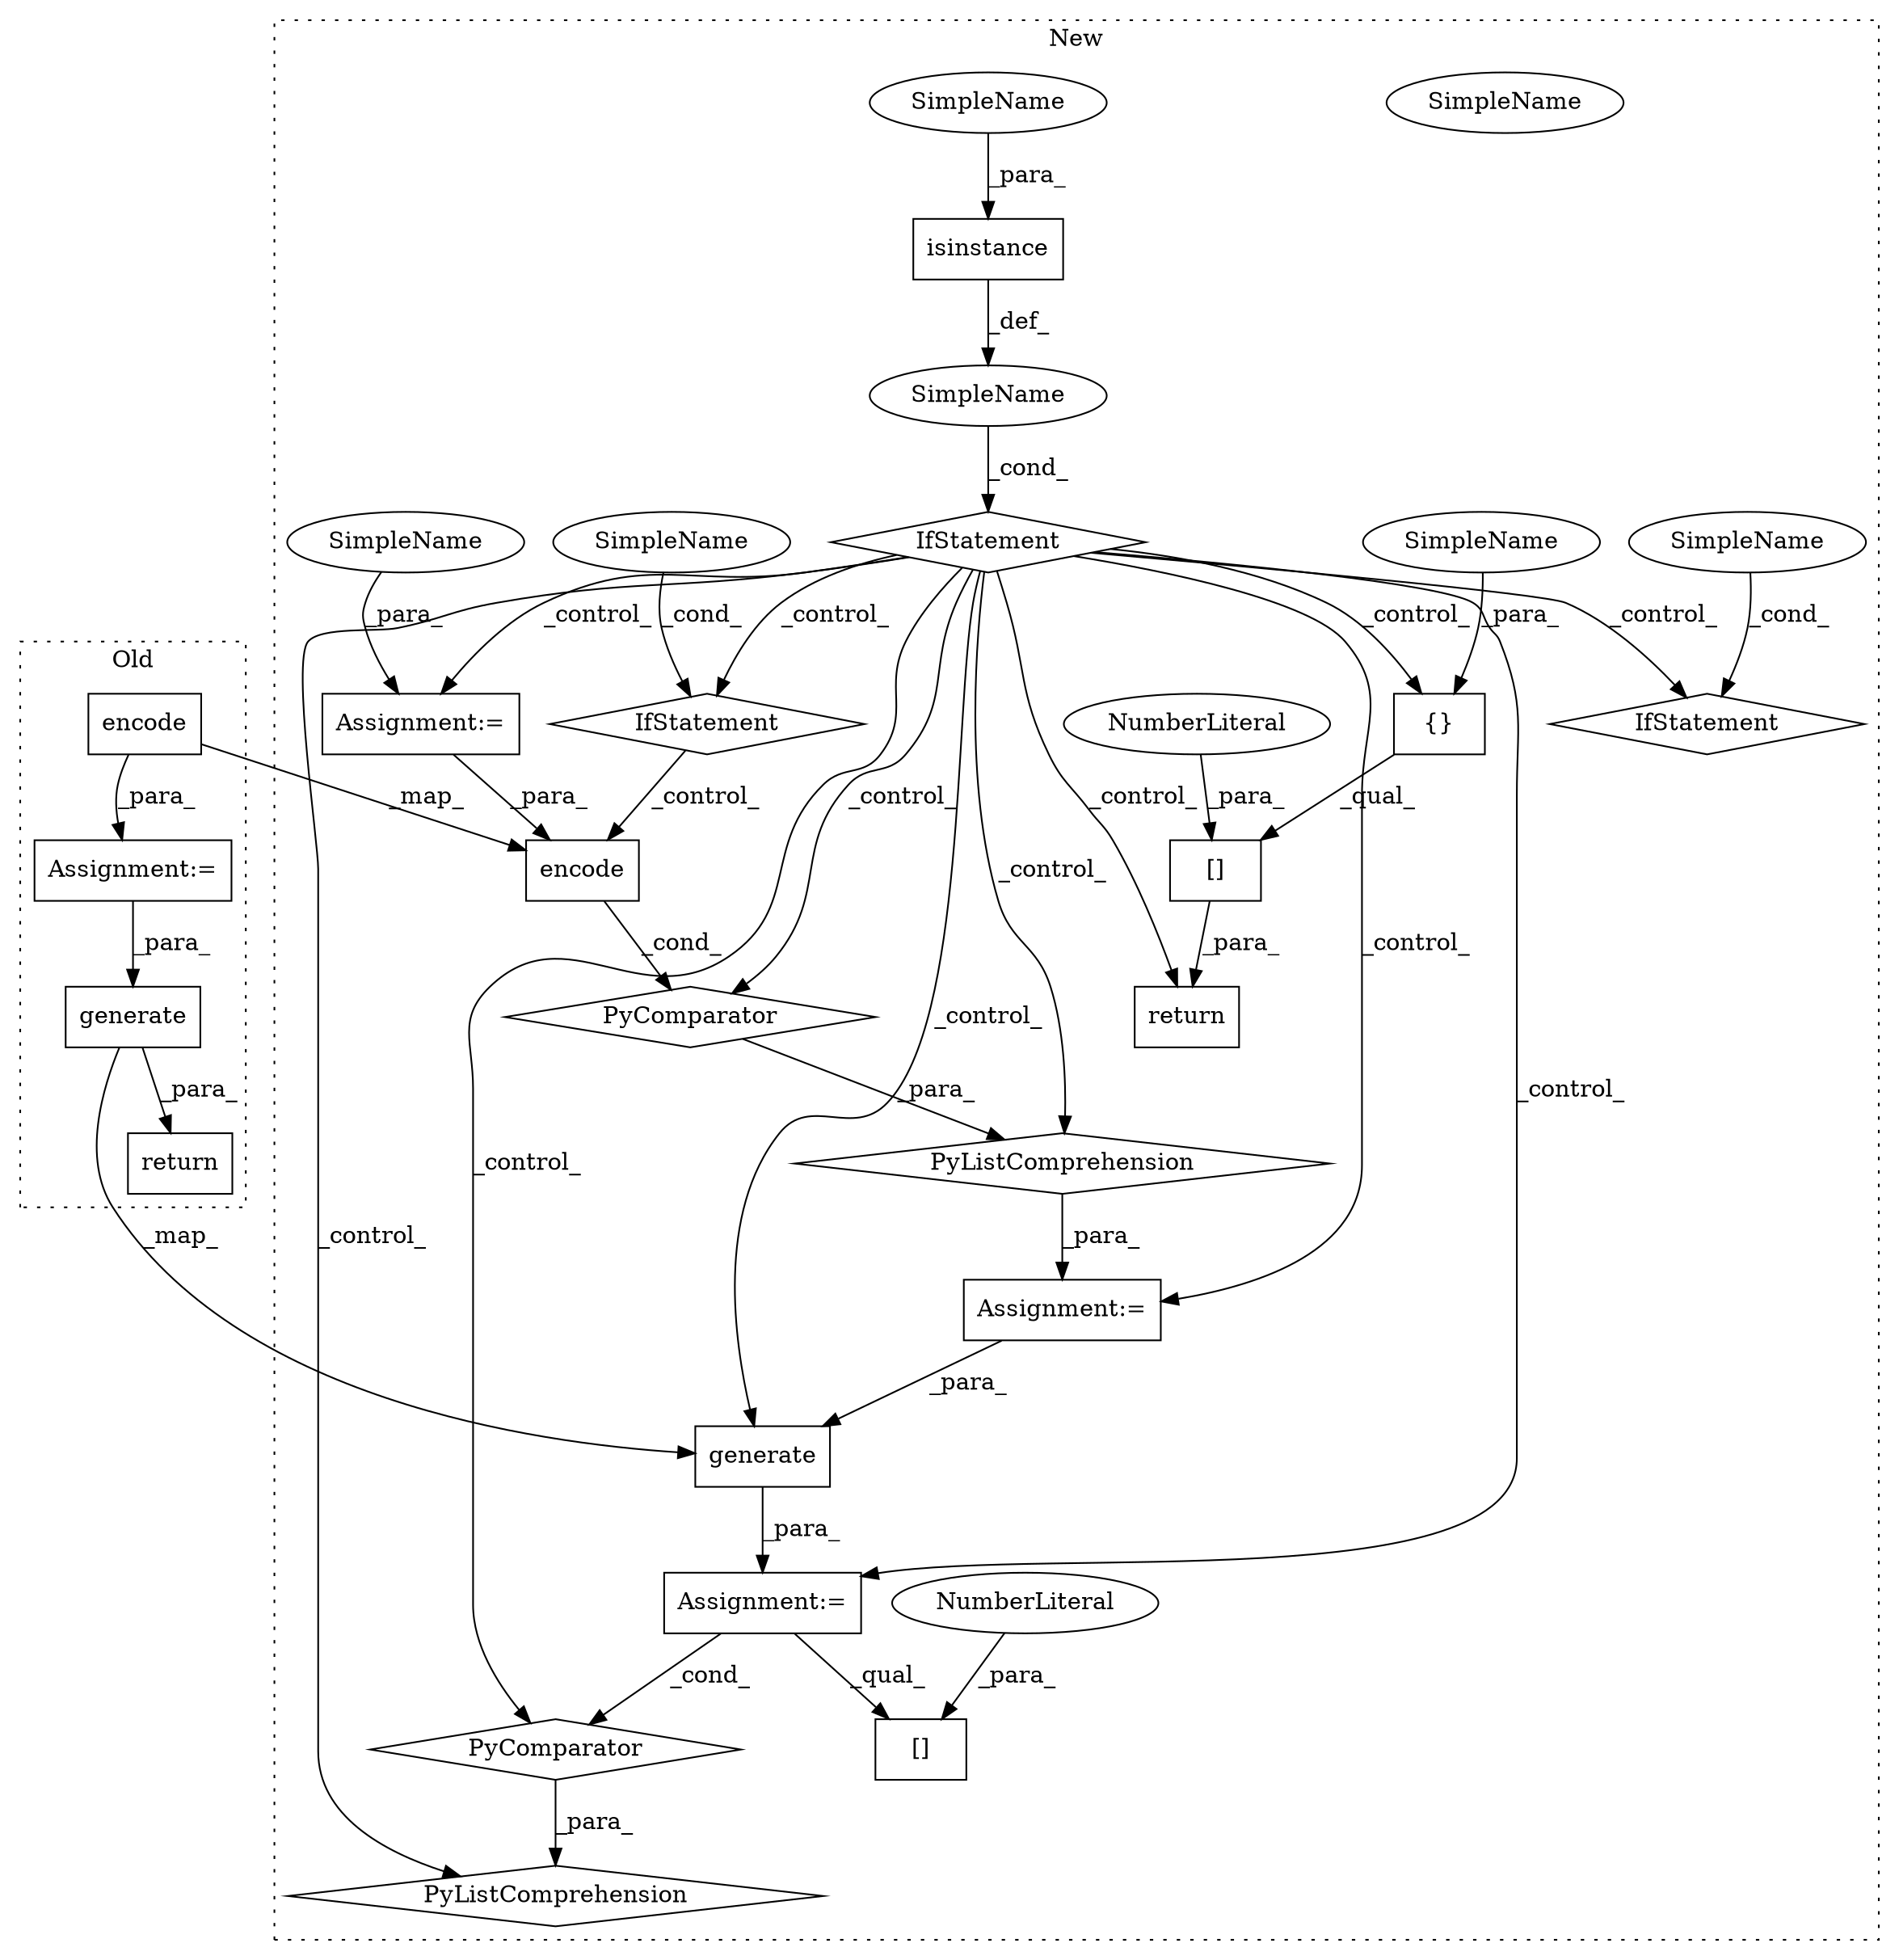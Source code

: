 digraph G {
subgraph cluster0 {
1 [label="encode" a="32" s="3892,3907" l="7,1" shape="box"];
8 [label="return" a="41" s="3914" l="7" shape="box"];
20 [label="generate" a="32" s="3926,3952" l="9,1" shape="box"];
23 [label="Assignment:=" a="7" s="3886" l="1" shape="box"];
label = "Old";
style="dotted";
}
subgraph cluster1 {
2 [label="encode" a="32" s="4762,4777" l="7,1" shape="box"];
3 [label="Assignment:=" a="7" s="4745" l="12" shape="box"];
4 [label="SimpleName" a="42" s="" l="" shape="ellipse"];
5 [label="IfStatement" a="25" s="4623,4655" l="4,2" shape="diamond"];
6 [label="Assignment:=" a="7" s="4977" l="66" shape="box"];
7 [label="IfStatement" a="25" s="4977" l="66" shape="diamond"];
9 [label="isinstance" a="32" s="4627,4654" l="11,1" shape="box"];
10 [label="[]" a="2" s="4897,4904" l="6,1" shape="box"];
11 [label="{}" a="4" s="4692,4702" l="1,1" shape="box"];
12 [label="NumberLiteral" a="34" s="4903" l="1" shape="ellipse"];
13 [label="[]" a="2" s="4672,4713" l="40,1" shape="box"];
14 [label="NumberLiteral" a="34" s="4712" l="1" shape="ellipse"];
15 [label="PyListComprehension" a="109" s="4757" l="122" shape="diamond"];
16 [label="PyComparator" a="113" s="4839" l="32" shape="diamond"];
17 [label="PyListComprehension" a="109" s="4897" l="154" shape="diamond"];
18 [label="PyComparator" a="113" s="4977" l="66" shape="diamond"];
19 [label="generate" a="32" s="4993,5033" l="9,1" shape="box"];
21 [label="SimpleName" a="42" s="4866" l="5" shape="ellipse"];
22 [label="IfStatement" a="25" s="4839" l="32" shape="diamond"];
24 [label="Assignment:=" a="7" s="4839" l="32" shape="box"];
25 [label="return" a="41" s="4665" l="7" shape="box"];
26 [label="SimpleName" a="42" s="4866" l="5" shape="ellipse"];
27 [label="SimpleName" a="42" s="5038" l="5" shape="ellipse"];
28 [label="SimpleName" a="42" s="4638" l="9" shape="ellipse"];
29 [label="SimpleName" a="42" s="4693" l="9" shape="ellipse"];
30 [label="SimpleName" a="42" s="4853" l="9" shape="ellipse"];
label = "New";
style="dotted";
}
1 -> 2 [label="_map_"];
1 -> 23 [label="_para_"];
2 -> 16 [label="_cond_"];
3 -> 19 [label="_para_"];
4 -> 5 [label="_cond_"];
5 -> 22 [label="_control_"];
5 -> 24 [label="_control_"];
5 -> 3 [label="_control_"];
5 -> 18 [label="_control_"];
5 -> 19 [label="_control_"];
5 -> 17 [label="_control_"];
5 -> 7 [label="_control_"];
5 -> 15 [label="_control_"];
5 -> 25 [label="_control_"];
5 -> 16 [label="_control_"];
5 -> 6 [label="_control_"];
5 -> 11 [label="_control_"];
6 -> 10 [label="_qual_"];
6 -> 18 [label="_cond_"];
9 -> 4 [label="_def_"];
11 -> 13 [label="_qual_"];
12 -> 10 [label="_para_"];
13 -> 25 [label="_para_"];
14 -> 13 [label="_para_"];
15 -> 3 [label="_para_"];
16 -> 15 [label="_para_"];
18 -> 17 [label="_para_"];
19 -> 6 [label="_para_"];
20 -> 8 [label="_para_"];
20 -> 19 [label="_map_"];
22 -> 2 [label="_control_"];
23 -> 20 [label="_para_"];
24 -> 2 [label="_para_"];
26 -> 22 [label="_cond_"];
27 -> 7 [label="_cond_"];
28 -> 9 [label="_para_"];
29 -> 11 [label="_para_"];
30 -> 24 [label="_para_"];
}